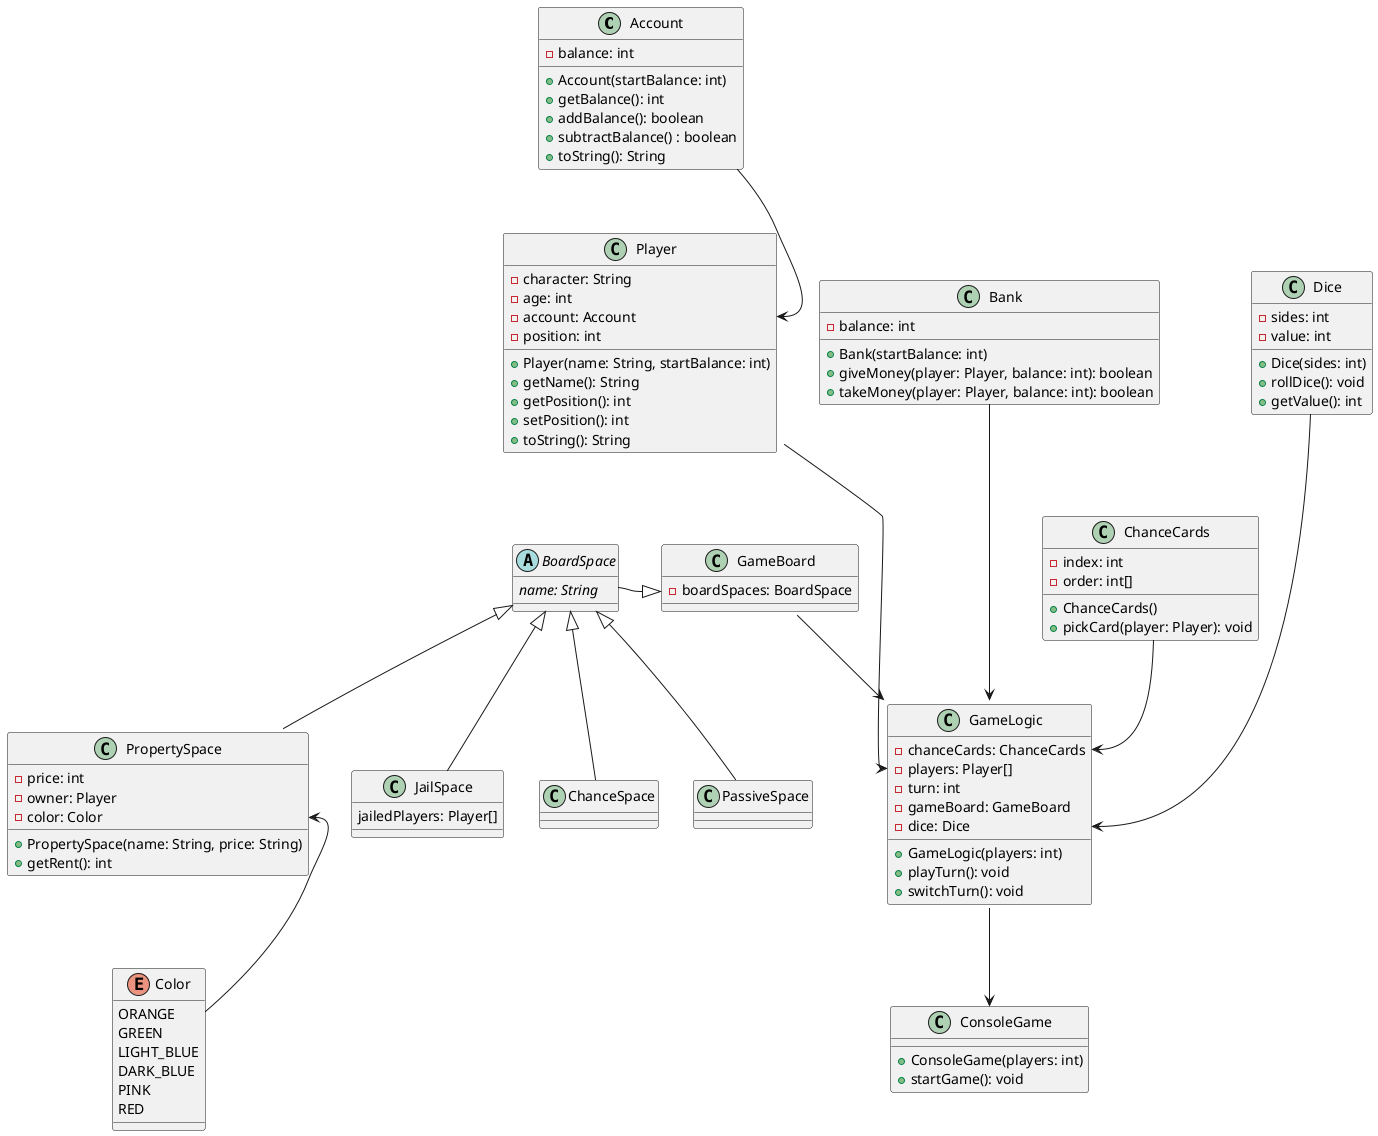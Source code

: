 @startuml class_diagram
class Account {
    - balance: int
    + Account(startBalance: int)
    + getBalance(): int
    + addBalance(): boolean
    + subtractBalance() : boolean
    + toString(): String
}

class Player {
    - character: String
    - age: int
    - account: Account
    - position: int
    + Player(name: String, startBalance: int)
    + getName(): String
    + getPosition(): int
    + setPosition(): int
    + toString(): String
}

Account --> Player::account

class Bank {
    - balance: int
    + Bank(startBalance: int)
    + giveMoney(player: Player, balance: int): boolean
    + takeMoney(player: Player, balance: int): boolean
}

abstract class BoardSpace {
    {abstract} name: String
}

class PropertySpace {
    - price: int
    - owner: Player
    - color: Color
    + PropertySpace(name: String, price: String)
    + getRent(): int
}

enum Color {
    ORANGE
    GREEN
    LIGHT_BLUE
    DARK_BLUE
    PINK
    RED
}

class JailSpace {
    jailedPlayers: Player[]
}

class ChanceSpace {}

class ChanceCards {
    - index: int
    - order: int[]
    + ChanceCards()
    + pickCard(player: Player): void
}

class GameBoard {
    - boardSpaces: BoardSpace
}

class Dice {
    - sides: int
    - value: int
    + Dice(sides: int)
    + rollDice(): void
    + getValue(): int
}

PropertySpace::color <-- Color

BoardSpace <|-- PropertySpace
BoardSpace <|-- ChanceSpace
BoardSpace <|-- JailSpace
BoardSpace <|-- PassiveSpace
BoardSpace -|> GameBoard::boardSpaces

class GameLogic {
    - chanceCards: ChanceCards
    - players: Player[]
    - turn: int
    - gameBoard: GameBoard
    - dice: Dice
    + GameLogic(players: int)
    + playTurn(): void
    + switchTurn(): void
}

ChanceCards --> GameLogic::chanceCards
Bank ---> GameLogic::bank
Player ---> GameLogic::players
Dice ---> GameLogic::dice
GameBoard --> GameLogic

class ConsoleGame {
    + ConsoleGame(players: int)
    + startGame(): void
}

GameLogic --> ConsoleGame
@enduml
